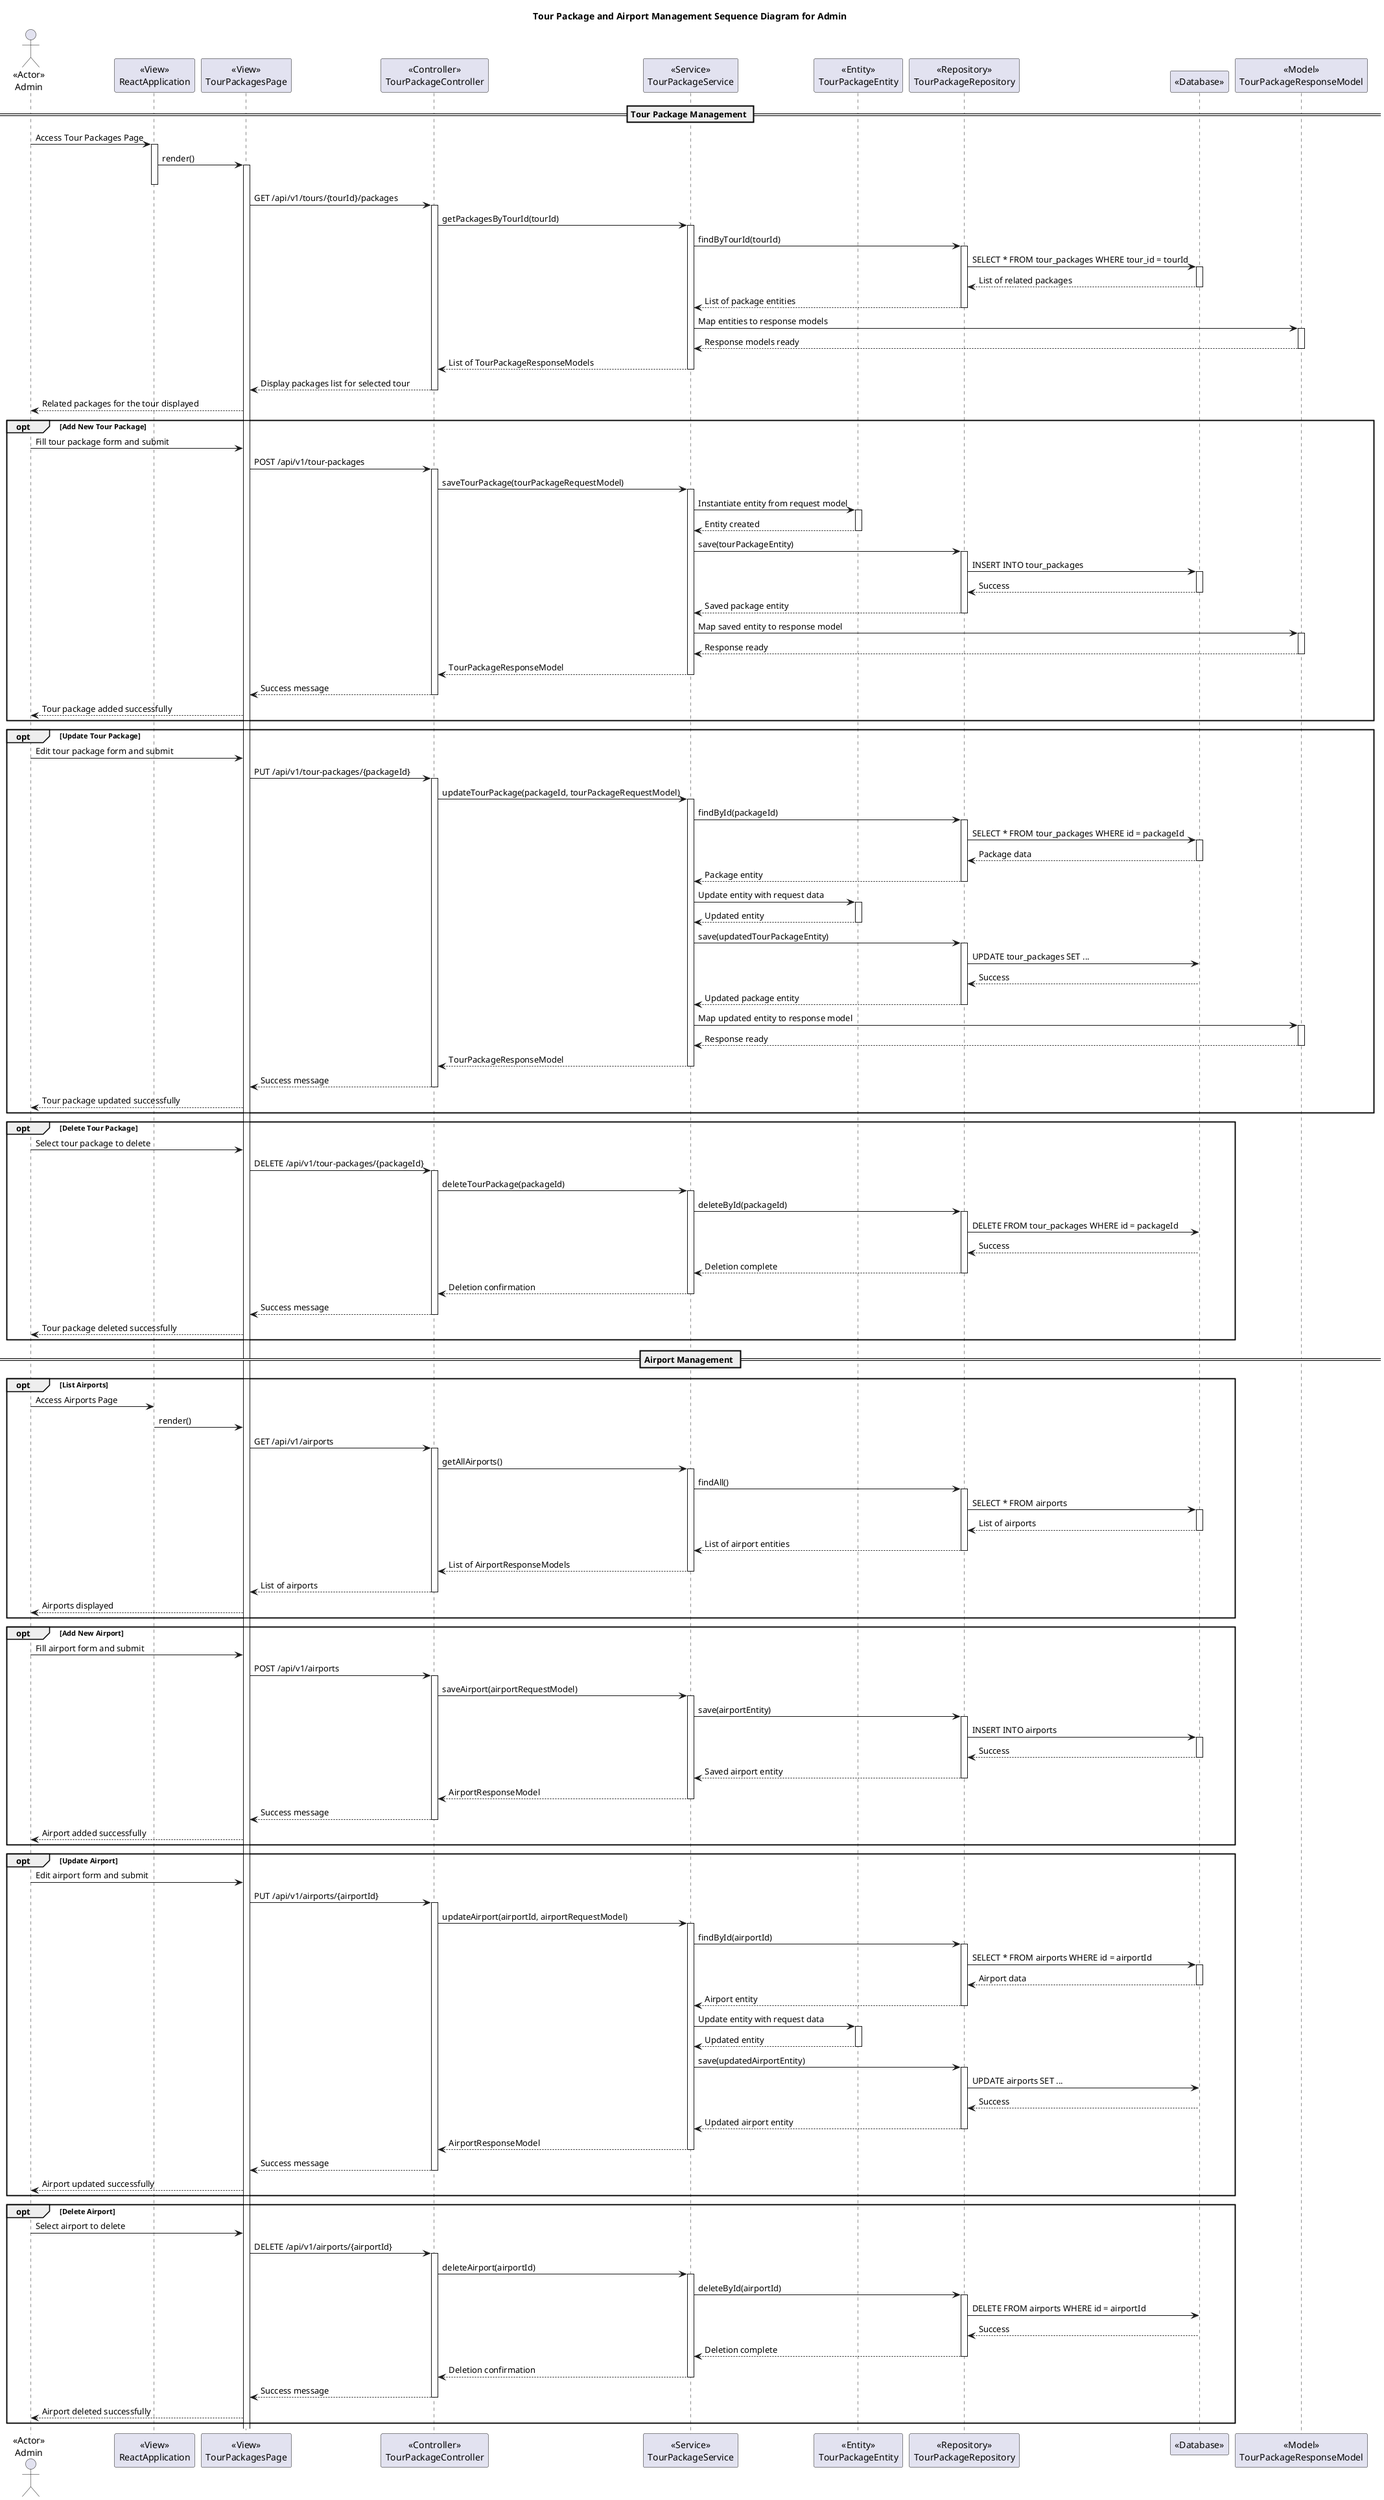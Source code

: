 @startuml
title Tour Package and Airport Management Sequence Diagram for Admin

actor Admin as "<<Actor>>\nAdmin"

participant ReactApplication as "<<View>>\nReactApplication"
participant TourPackagesPage as "<<View>>\nTourPackagesPage"
participant TourPackageController as "<<Controller>>\nTourPackageController"
participant TourPackageService as "<<Service>>\nTourPackageService"
participant TourPackageEntity as "<<Entity>>\nTourPackageEntity"
participant TourPackageRepository as "<<Repository>>\nTourPackageRepository"
participant Database as "<<Database>>"
participant TourPackageResponseModel as "<<Model>>\nTourPackageResponseModel"

== Tour Package Management ==
Admin -> ReactApplication : Access Tour Packages Page
activate ReactApplication

ReactApplication -> TourPackagesPage : render()
activate TourPackagesPage
deactivate ReactApplication

TourPackagesPage -> TourPackageController : GET /api/v1/tours/{tourId}/packages
activate TourPackageController

TourPackageController -> TourPackageService : getPackagesByTourId(tourId)
activate TourPackageService

TourPackageService -> TourPackageRepository : findByTourId(tourId)
activate TourPackageRepository

TourPackageRepository -> Database : SELECT * FROM tour_packages WHERE tour_id = tourId
activate Database
Database --> TourPackageRepository : List of related packages
deactivate Database

TourPackageRepository --> TourPackageService : List of package entities
deactivate TourPackageRepository

TourPackageService -> TourPackageResponseModel : Map entities to response models
activate TourPackageResponseModel
TourPackageResponseModel --> TourPackageService : Response models ready
deactivate TourPackageResponseModel

TourPackageService --> TourPackageController : List of TourPackageResponseModels
deactivate TourPackageService

TourPackageController --> TourPackagesPage : Display packages list for selected tour
deactivate TourPackageController

TourPackagesPage --> Admin : Related packages for the tour displayed

opt Add New Tour Package
    Admin -> TourPackagesPage : Fill tour package form and submit
    TourPackagesPage -> TourPackageController : POST /api/v1/tour-packages
    activate TourPackageController

    TourPackageController -> TourPackageService : saveTourPackage(tourPackageRequestModel)
    activate TourPackageService

    TourPackageService -> TourPackageEntity : Instantiate entity from request model
    activate TourPackageEntity
    TourPackageEntity --> TourPackageService : Entity created
    deactivate TourPackageEntity

    TourPackageService -> TourPackageRepository : save(tourPackageEntity)
    activate TourPackageRepository
    TourPackageRepository -> Database : INSERT INTO tour_packages
    activate Database
    Database --> TourPackageRepository : Success
    deactivate Database
    TourPackageRepository --> TourPackageService : Saved package entity
    deactivate TourPackageRepository

    TourPackageService -> TourPackageResponseModel : Map saved entity to response model
    activate TourPackageResponseModel
    TourPackageResponseModel --> TourPackageService : Response ready
    deactivate TourPackageResponseModel

    TourPackageService --> TourPackageController : TourPackageResponseModel
    deactivate TourPackageService

    TourPackageController --> TourPackagesPage : Success message
    deactivate TourPackageController

    TourPackagesPage --> Admin : Tour package added successfully
end

opt Update Tour Package
    Admin -> TourPackagesPage : Edit tour package form and submit
    TourPackagesPage -> TourPackageController : PUT /api/v1/tour-packages/{packageId}
    activate TourPackageController

    TourPackageController -> TourPackageService : updateTourPackage(packageId, tourPackageRequestModel)
    activate TourPackageService

    TourPackageService -> TourPackageRepository : findById(packageId)
    activate TourPackageRepository
    TourPackageRepository -> Database : SELECT * FROM tour_packages WHERE id = packageId
    activate Database
    Database --> TourPackageRepository : Package data
    deactivate Database
    TourPackageRepository --> TourPackageService : Package entity
    deactivate TourPackageRepository

    TourPackageService -> TourPackageEntity : Update entity with request data
    activate TourPackageEntity
    TourPackageEntity --> TourPackageService : Updated entity
    deactivate TourPackageEntity

    TourPackageService -> TourPackageRepository : save(updatedTourPackageEntity)
    activate TourPackageRepository
    TourPackageRepository -> Database : UPDATE tour_packages SET ...
    Database --> TourPackageRepository : Success
    deactivate Database
    TourPackageRepository --> TourPackageService : Updated package entity
    deactivate TourPackageRepository

    TourPackageService -> TourPackageResponseModel : Map updated entity to response model
    activate TourPackageResponseModel
    TourPackageResponseModel --> TourPackageService : Response ready
    deactivate TourPackageResponseModel

    TourPackageService --> TourPackageController : TourPackageResponseModel
    deactivate TourPackageService

    TourPackageController --> TourPackagesPage : Success message
    deactivate TourPackageController

    TourPackagesPage --> Admin : Tour package updated successfully
end

opt Delete Tour Package
    Admin -> TourPackagesPage : Select tour package to delete
    TourPackagesPage -> TourPackageController : DELETE /api/v1/tour-packages/{packageId}
    activate TourPackageController

    TourPackageController -> TourPackageService : deleteTourPackage(packageId)
    activate TourPackageService

    TourPackageService -> TourPackageRepository : deleteById(packageId)
    activate TourPackageRepository
    TourPackageRepository -> Database : DELETE FROM tour_packages WHERE id = packageId
    Database --> TourPackageRepository : Success
    deactivate Database
    TourPackageRepository --> TourPackageService : Deletion complete
    deactivate TourPackageRepository

    TourPackageService --> TourPackageController : Deletion confirmation
    deactivate TourPackageService

    TourPackageController --> TourPackagesPage : Success message
    deactivate TourPackageController

    TourPackagesPage --> Admin : Tour package deleted successfully
end

== Airport Management ==
opt List Airports
    Admin -> ReactApplication : Access Airports Page
    ReactApplication -> TourPackagesPage : render()
    TourPackagesPage -> TourPackageController : GET /api/v1/airports
    activate TourPackageController

    TourPackageController -> TourPackageService : getAllAirports()
    activate TourPackageService

    TourPackageService -> TourPackageRepository : findAll()
    activate TourPackageRepository
    TourPackageRepository -> Database : SELECT * FROM airports
    activate Database
    Database --> TourPackageRepository : List of airports
    deactivate Database

    TourPackageRepository --> TourPackageService : List of airport entities
    deactivate TourPackageRepository

    TourPackageService --> TourPackageController : List of AirportResponseModels
    deactivate TourPackageService

    TourPackageController --> TourPackagesPage : List of airports
    deactivate TourPackageController

    TourPackagesPage --> Admin : Airports displayed
end

opt Add New Airport
    Admin -> TourPackagesPage : Fill airport form and submit
    TourPackagesPage -> TourPackageController : POST /api/v1/airports
    activate TourPackageController

    TourPackageController -> TourPackageService : saveAirport(airportRequestModel)
    activate TourPackageService

    TourPackageService -> TourPackageRepository : save(airportEntity)
    activate TourPackageRepository
    TourPackageRepository -> Database : INSERT INTO airports
    activate Database
    Database --> TourPackageRepository : Success
    deactivate Database
    TourPackageRepository --> TourPackageService : Saved airport entity
    deactivate TourPackageRepository

    TourPackageService --> TourPackageController : AirportResponseModel
    deactivate TourPackageService

    TourPackageController --> TourPackagesPage : Success message
    deactivate TourPackageController

    TourPackagesPage --> Admin : Airport added successfully
end

opt Update Airport
    Admin -> TourPackagesPage : Edit airport form and submit
    TourPackagesPage -> TourPackageController : PUT /api/v1/airports/{airportId}
    activate TourPackageController

    TourPackageController -> TourPackageService : updateAirport(airportId, airportRequestModel)
    activate TourPackageService

    TourPackageService -> TourPackageRepository : findById(airportId)
    activate TourPackageRepository
    TourPackageRepository -> Database : SELECT * FROM airports WHERE id = airportId
    activate Database
    Database --> TourPackageRepository : Airport data
    deactivate Database
    TourPackageRepository --> TourPackageService : Airport entity
    deactivate TourPackageRepository

    TourPackageService -> TourPackageEntity : Update entity with request data
    activate TourPackageEntity
    TourPackageEntity --> TourPackageService : Updated entity
    deactivate TourPackageEntity

    TourPackageService -> TourPackageRepository : save(updatedAirportEntity)
    activate TourPackageRepository
    TourPackageRepository -> Database : UPDATE airports SET ...
    Database --> TourPackageRepository : Success
    deactivate Database
    TourPackageRepository --> TourPackageService : Updated airport entity
    deactivate TourPackageRepository

    TourPackageService --> TourPackageController : AirportResponseModel
    deactivate TourPackageService

    TourPackageController --> TourPackagesPage : Success message
    deactivate TourPackageController

    TourPackagesPage --> Admin : Airport updated successfully
end

opt Delete Airport
    Admin -> TourPackagesPage : Select airport to delete
    TourPackagesPage -> TourPackageController : DELETE /api/v1/airports/{airportId}
    activate TourPackageController

    TourPackageController -> TourPackageService : deleteAirport(airportId)
    activate TourPackageService

    TourPackageService -> TourPackageRepository : deleteById(airportId)
    activate TourPackageRepository
    TourPackageRepository -> Database : DELETE FROM airports WHERE id = airportId
    Database --> TourPackageRepository : Success
    deactivate Database
    TourPackageRepository --> TourPackageService : Deletion complete
    deactivate TourPackageRepository

    TourPackageService --> TourPackageController : Deletion confirmation
    deactivate TourPackageService

    TourPackageController --> TourPackagesPage : Success message
    deactivate TourPackageController

    TourPackagesPage --> Admin : Airport deleted successfully
end

@enduml
